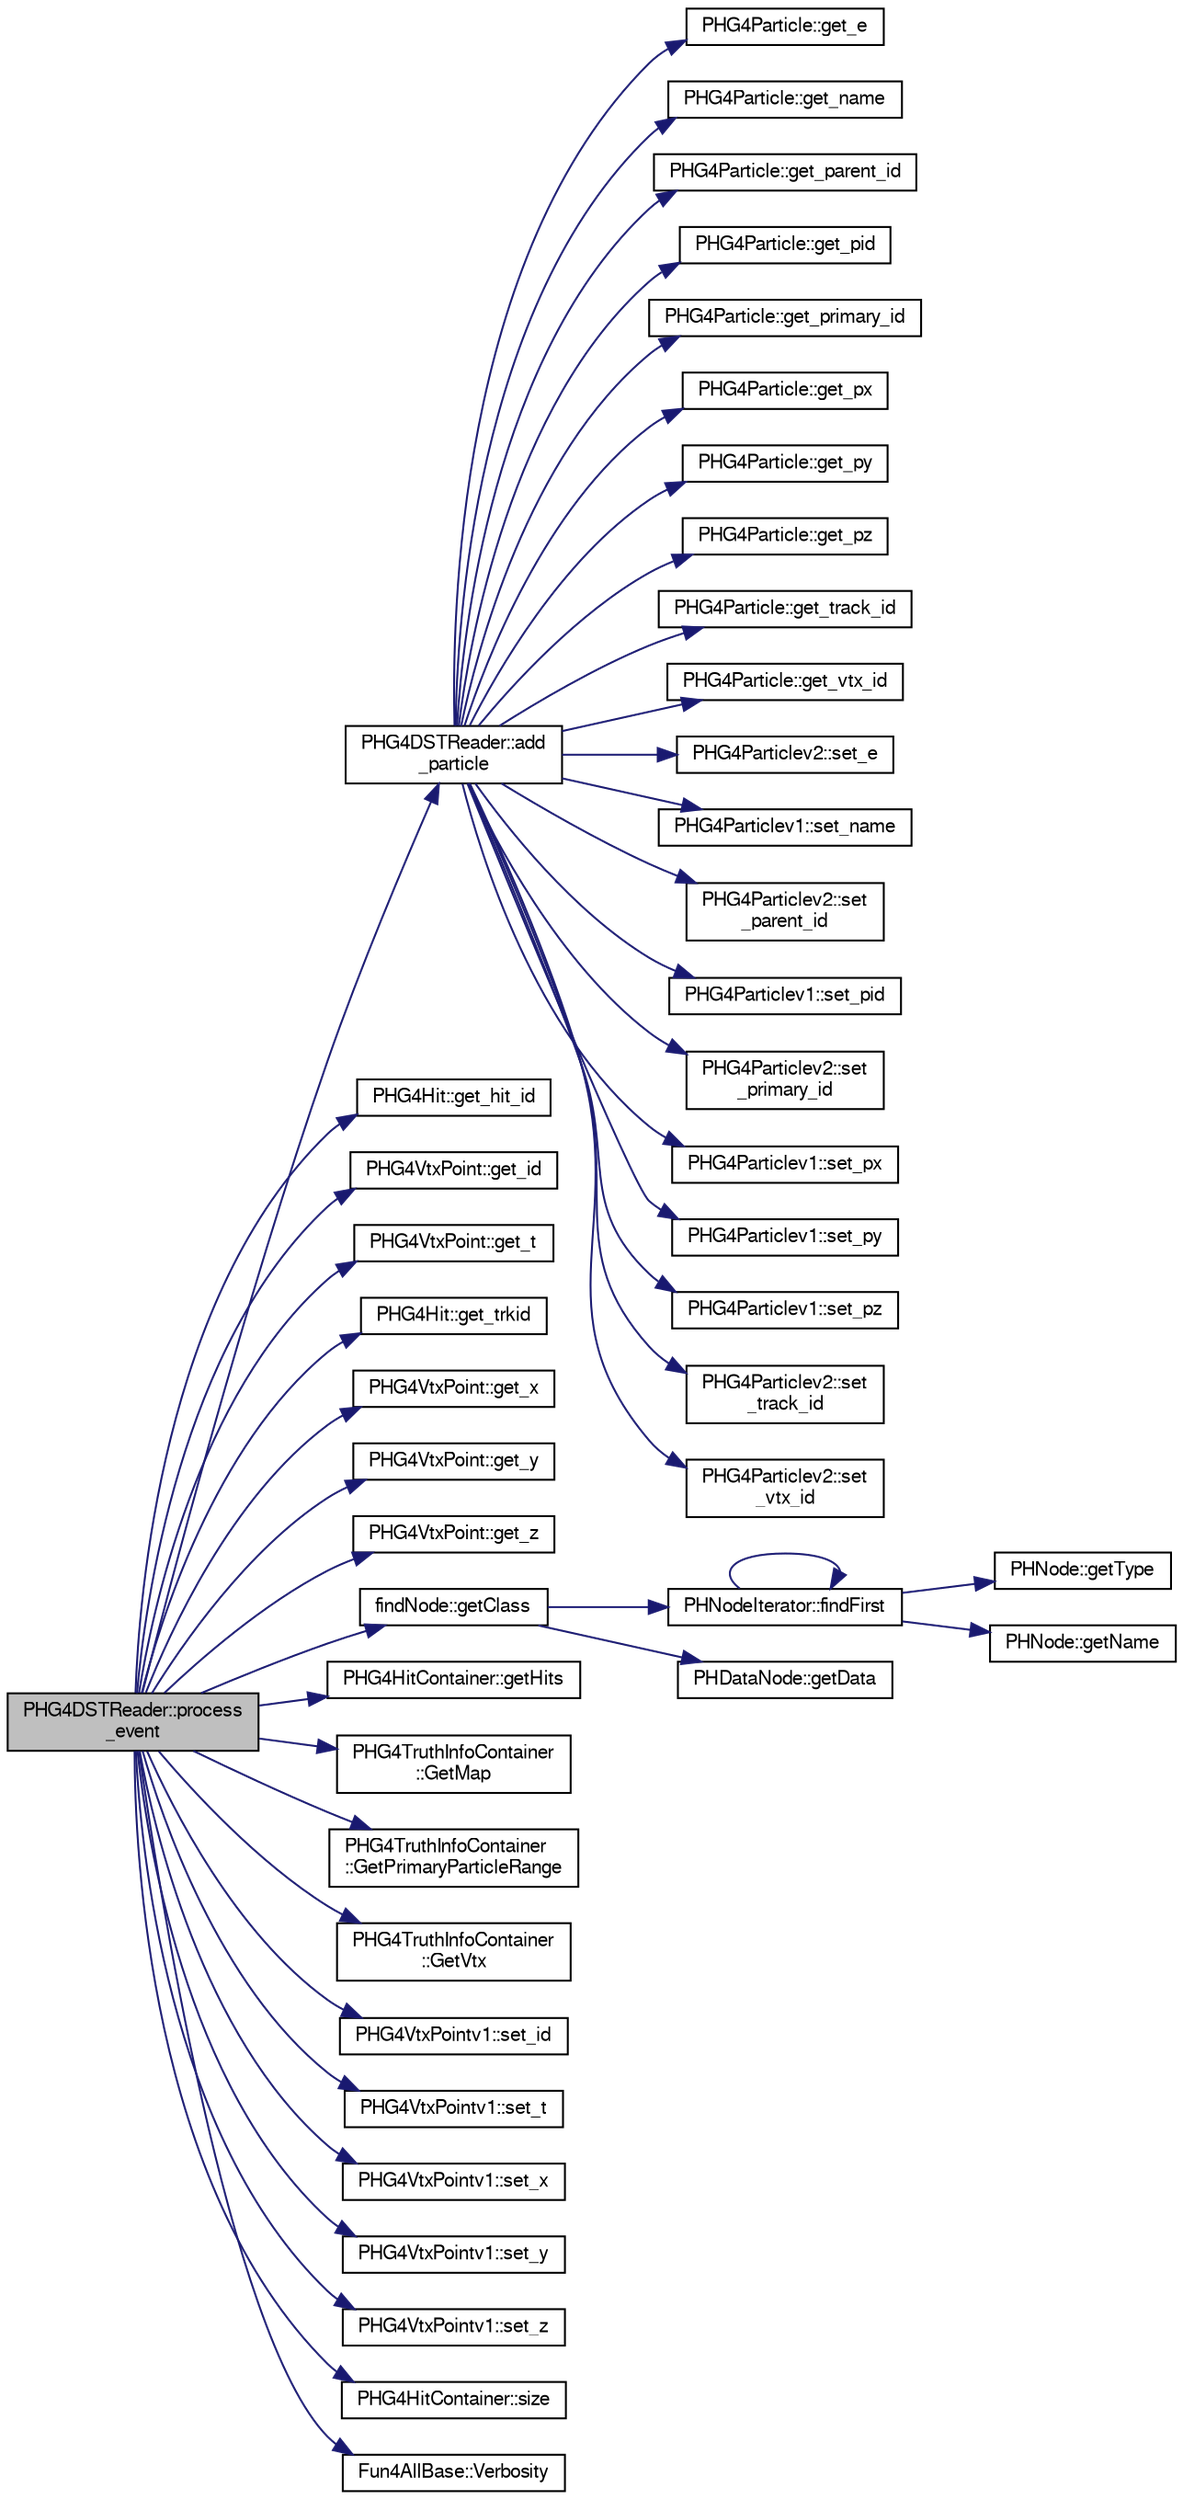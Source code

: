 digraph "PHG4DSTReader::process_event"
{
  bgcolor="transparent";
  edge [fontname="FreeSans",fontsize="10",labelfontname="FreeSans",labelfontsize="10"];
  node [fontname="FreeSans",fontsize="10",shape=record];
  rankdir="LR";
  Node1 [label="PHG4DSTReader::process\l_event",height=0.2,width=0.4,color="black", fillcolor="grey75", style="filled" fontcolor="black"];
  Node1 -> Node2 [color="midnightblue",fontsize="10",style="solid",fontname="FreeSans"];
  Node2 [label="PHG4DSTReader::add\l_particle",height=0.2,width=0.4,color="black",URL="$d4/dc9/classPHG4DSTReader.html#a800782dd1b7ce1294a4760d71f609708",tooltip="add a particle and associated vertex if _save_vertex "];
  Node2 -> Node3 [color="midnightblue",fontsize="10",style="solid",fontname="FreeSans"];
  Node3 [label="PHG4Particle::get_e",height=0.2,width=0.4,color="black",URL="$de/dc9/classPHG4Particle.html#ac4a56068140437bf45a67dae571cae48"];
  Node2 -> Node4 [color="midnightblue",fontsize="10",style="solid",fontname="FreeSans"];
  Node4 [label="PHG4Particle::get_name",height=0.2,width=0.4,color="black",URL="$de/dc9/classPHG4Particle.html#aaf95cb29207cce8188669625f7287471"];
  Node2 -> Node5 [color="midnightblue",fontsize="10",style="solid",fontname="FreeSans"];
  Node5 [label="PHG4Particle::get_parent_id",height=0.2,width=0.4,color="black",URL="$de/dc9/classPHG4Particle.html#aefb22aefc07d013f8ec9bee4f02fb7b2"];
  Node2 -> Node6 [color="midnightblue",fontsize="10",style="solid",fontname="FreeSans"];
  Node6 [label="PHG4Particle::get_pid",height=0.2,width=0.4,color="black",URL="$de/dc9/classPHG4Particle.html#a474033dbd058eea155c71fc4d17aaf4d"];
  Node2 -> Node7 [color="midnightblue",fontsize="10",style="solid",fontname="FreeSans"];
  Node7 [label="PHG4Particle::get_primary_id",height=0.2,width=0.4,color="black",URL="$de/dc9/classPHG4Particle.html#a057540307b3af50a74b4d40d7edd8dfb"];
  Node2 -> Node8 [color="midnightblue",fontsize="10",style="solid",fontname="FreeSans"];
  Node8 [label="PHG4Particle::get_px",height=0.2,width=0.4,color="black",URL="$de/dc9/classPHG4Particle.html#a44b98bfd72a04825791d1e4c4cb150a1"];
  Node2 -> Node9 [color="midnightblue",fontsize="10",style="solid",fontname="FreeSans"];
  Node9 [label="PHG4Particle::get_py",height=0.2,width=0.4,color="black",URL="$de/dc9/classPHG4Particle.html#a3df4379f9e46224a8cca7f86c11e99e5"];
  Node2 -> Node10 [color="midnightblue",fontsize="10",style="solid",fontname="FreeSans"];
  Node10 [label="PHG4Particle::get_pz",height=0.2,width=0.4,color="black",URL="$de/dc9/classPHG4Particle.html#a533e9bda40b15f62802b187e6a743e74"];
  Node2 -> Node11 [color="midnightblue",fontsize="10",style="solid",fontname="FreeSans"];
  Node11 [label="PHG4Particle::get_track_id",height=0.2,width=0.4,color="black",URL="$de/dc9/classPHG4Particle.html#ac29b72a8cdeebc0754b6dd42b0cfab86"];
  Node2 -> Node12 [color="midnightblue",fontsize="10",style="solid",fontname="FreeSans"];
  Node12 [label="PHG4Particle::get_vtx_id",height=0.2,width=0.4,color="black",URL="$de/dc9/classPHG4Particle.html#a02ca717804f76c532efaf6d1cdebda3e"];
  Node2 -> Node13 [color="midnightblue",fontsize="10",style="solid",fontname="FreeSans"];
  Node13 [label="PHG4Particlev2::set_e",height=0.2,width=0.4,color="black",URL="$d1/db9/classPHG4Particlev2.html#a8ad25e8ee0a77defc29463ae47a11739"];
  Node2 -> Node14 [color="midnightblue",fontsize="10",style="solid",fontname="FreeSans"];
  Node14 [label="PHG4Particlev1::set_name",height=0.2,width=0.4,color="black",URL="$d1/d42/classPHG4Particlev1.html#aa3497c5d525870090b3c44caaacc5286"];
  Node2 -> Node15 [color="midnightblue",fontsize="10",style="solid",fontname="FreeSans"];
  Node15 [label="PHG4Particlev2::set\l_parent_id",height=0.2,width=0.4,color="black",URL="$d1/db9/classPHG4Particlev2.html#a3f84bfc6904c61ab40290953040ecc63"];
  Node2 -> Node16 [color="midnightblue",fontsize="10",style="solid",fontname="FreeSans"];
  Node16 [label="PHG4Particlev1::set_pid",height=0.2,width=0.4,color="black",URL="$d1/d42/classPHG4Particlev1.html#a7d464a9092cef5d06e2added6d587bad"];
  Node2 -> Node17 [color="midnightblue",fontsize="10",style="solid",fontname="FreeSans"];
  Node17 [label="PHG4Particlev2::set\l_primary_id",height=0.2,width=0.4,color="black",URL="$d1/db9/classPHG4Particlev2.html#a0f401ff086803054fda56b8cedc12a61"];
  Node2 -> Node18 [color="midnightblue",fontsize="10",style="solid",fontname="FreeSans"];
  Node18 [label="PHG4Particlev1::set_px",height=0.2,width=0.4,color="black",URL="$d1/d42/classPHG4Particlev1.html#aa07b8c93df3398457b73ed567e2ae881"];
  Node2 -> Node19 [color="midnightblue",fontsize="10",style="solid",fontname="FreeSans"];
  Node19 [label="PHG4Particlev1::set_py",height=0.2,width=0.4,color="black",URL="$d1/d42/classPHG4Particlev1.html#ab246ba478bfb4904a3f879001cdde566"];
  Node2 -> Node20 [color="midnightblue",fontsize="10",style="solid",fontname="FreeSans"];
  Node20 [label="PHG4Particlev1::set_pz",height=0.2,width=0.4,color="black",URL="$d1/d42/classPHG4Particlev1.html#a7e38e4443363909f61a9314512788d3e"];
  Node2 -> Node21 [color="midnightblue",fontsize="10",style="solid",fontname="FreeSans"];
  Node21 [label="PHG4Particlev2::set\l_track_id",height=0.2,width=0.4,color="black",URL="$d1/db9/classPHG4Particlev2.html#ad9de4ee1af6bb6af121ab82ba35d33c2"];
  Node2 -> Node22 [color="midnightblue",fontsize="10",style="solid",fontname="FreeSans"];
  Node22 [label="PHG4Particlev2::set\l_vtx_id",height=0.2,width=0.4,color="black",URL="$d1/db9/classPHG4Particlev2.html#ae2f926420efce0ff9aeed655aceef898"];
  Node1 -> Node23 [color="midnightblue",fontsize="10",style="solid",fontname="FreeSans"];
  Node23 [label="PHG4Hit::get_hit_id",height=0.2,width=0.4,color="black",URL="$d3/d9e/classPHG4Hit.html#acea6b2f3763d899e4de3765b9b5c6e51"];
  Node1 -> Node24 [color="midnightblue",fontsize="10",style="solid",fontname="FreeSans"];
  Node24 [label="PHG4VtxPoint::get_id",height=0.2,width=0.4,color="black",URL="$d6/d81/classPHG4VtxPoint.html#abd6cd30899c23d90bad06005d977b2f9"];
  Node1 -> Node25 [color="midnightblue",fontsize="10",style="solid",fontname="FreeSans"];
  Node25 [label="PHG4VtxPoint::get_t",height=0.2,width=0.4,color="black",URL="$d6/d81/classPHG4VtxPoint.html#a2625f27dc211895d27512cfa089eb631"];
  Node1 -> Node26 [color="midnightblue",fontsize="10",style="solid",fontname="FreeSans"];
  Node26 [label="PHG4Hit::get_trkid",height=0.2,width=0.4,color="black",URL="$d3/d9e/classPHG4Hit.html#ac19cdd97dbd9b8154b8012ec0de01f76"];
  Node1 -> Node27 [color="midnightblue",fontsize="10",style="solid",fontname="FreeSans"];
  Node27 [label="PHG4VtxPoint::get_x",height=0.2,width=0.4,color="black",URL="$d6/d81/classPHG4VtxPoint.html#a9f885c1b879a2f1d6299b07801210a1d"];
  Node1 -> Node28 [color="midnightblue",fontsize="10",style="solid",fontname="FreeSans"];
  Node28 [label="PHG4VtxPoint::get_y",height=0.2,width=0.4,color="black",URL="$d6/d81/classPHG4VtxPoint.html#a2073b3294f78491a2124aea6c436d6a8"];
  Node1 -> Node29 [color="midnightblue",fontsize="10",style="solid",fontname="FreeSans"];
  Node29 [label="PHG4VtxPoint::get_z",height=0.2,width=0.4,color="black",URL="$d6/d81/classPHG4VtxPoint.html#ae26c6d111c93795d64e3571b6f306ef9"];
  Node1 -> Node30 [color="midnightblue",fontsize="10",style="solid",fontname="FreeSans"];
  Node30 [label="findNode::getClass",height=0.2,width=0.4,color="black",URL="$da/dc3/namespacefindNode.html#af4793f47e215cb6b0d51e0a9303a4382"];
  Node30 -> Node31 [color="midnightblue",fontsize="10",style="solid",fontname="FreeSans"];
  Node31 [label="PHNodeIterator::findFirst",height=0.2,width=0.4,color="black",URL="$d5/d07/classPHNodeIterator.html#aea98bf8619af59b1212a94fb32106baa"];
  Node31 -> Node32 [color="midnightblue",fontsize="10",style="solid",fontname="FreeSans"];
  Node32 [label="PHNode::getType",height=0.2,width=0.4,color="black",URL="$dc/d82/classPHNode.html#a4ab1f90aed955a652813bfe377087bda"];
  Node31 -> Node33 [color="midnightblue",fontsize="10",style="solid",fontname="FreeSans"];
  Node33 [label="PHNode::getName",height=0.2,width=0.4,color="black",URL="$dc/d82/classPHNode.html#aca3576f926a4401eddc3d88bf0ce0de3"];
  Node31 -> Node31 [color="midnightblue",fontsize="10",style="solid",fontname="FreeSans"];
  Node30 -> Node34 [color="midnightblue",fontsize="10",style="solid",fontname="FreeSans"];
  Node34 [label="PHDataNode::getData",height=0.2,width=0.4,color="black",URL="$d1/d3e/classPHDataNode.html#a1f3b856fd3ce165047be8aa97f4ab9f3"];
  Node1 -> Node35 [color="midnightblue",fontsize="10",style="solid",fontname="FreeSans"];
  Node35 [label="PHG4HitContainer::getHits",height=0.2,width=0.4,color="black",URL="$d4/d30/classPHG4HitContainer.html#aec01041c4b9347f93832704e142b2439",tooltip="return all hits matching a given detid "];
  Node1 -> Node36 [color="midnightblue",fontsize="10",style="solid",fontname="FreeSans"];
  Node36 [label="PHG4TruthInfoContainer\l::GetMap",height=0.2,width=0.4,color="black",URL="$da/d6c/classPHG4TruthInfoContainer.html#a648001d19f469993ee0ff7901273c533",tooltip="Get the Particle Map storage. "];
  Node1 -> Node37 [color="midnightblue",fontsize="10",style="solid",fontname="FreeSans"];
  Node37 [label="PHG4TruthInfoContainer\l::GetPrimaryParticleRange",height=0.2,width=0.4,color="black",URL="$da/d6c/classPHG4TruthInfoContainer.html#a2817b4438bb80cacb28f457975342cf2"];
  Node1 -> Node38 [color="midnightblue",fontsize="10",style="solid",fontname="FreeSans"];
  Node38 [label="PHG4TruthInfoContainer\l::GetVtx",height=0.2,width=0.4,color="black",URL="$da/d6c/classPHG4TruthInfoContainer.html#a5f3f30ff74c7397069c6f0041849b53c"];
  Node1 -> Node39 [color="midnightblue",fontsize="10",style="solid",fontname="FreeSans"];
  Node39 [label="PHG4VtxPointv1::set_id",height=0.2,width=0.4,color="black",URL="$d5/dff/classPHG4VtxPointv1.html#af5f518b78cdeeda2a69cbfc1673ee5b1"];
  Node1 -> Node40 [color="midnightblue",fontsize="10",style="solid",fontname="FreeSans"];
  Node40 [label="PHG4VtxPointv1::set_t",height=0.2,width=0.4,color="black",URL="$d5/dff/classPHG4VtxPointv1.html#a61dfae608bcd721e258dee0dfee5f16d"];
  Node1 -> Node41 [color="midnightblue",fontsize="10",style="solid",fontname="FreeSans"];
  Node41 [label="PHG4VtxPointv1::set_x",height=0.2,width=0.4,color="black",URL="$d5/dff/classPHG4VtxPointv1.html#ab727308767afa0ba48f625dfb8f7f424"];
  Node1 -> Node42 [color="midnightblue",fontsize="10",style="solid",fontname="FreeSans"];
  Node42 [label="PHG4VtxPointv1::set_y",height=0.2,width=0.4,color="black",URL="$d5/dff/classPHG4VtxPointv1.html#a4db124c24ebfe2b39c1620c9742c5cc1"];
  Node1 -> Node43 [color="midnightblue",fontsize="10",style="solid",fontname="FreeSans"];
  Node43 [label="PHG4VtxPointv1::set_z",height=0.2,width=0.4,color="black",URL="$d5/dff/classPHG4VtxPointv1.html#aab4a6b05c1b526dfc786fe17adc68ae2"];
  Node1 -> Node44 [color="midnightblue",fontsize="10",style="solid",fontname="FreeSans"];
  Node44 [label="PHG4HitContainer::size",height=0.2,width=0.4,color="black",URL="$d4/d30/classPHG4HitContainer.html#a516cd69a4ce8570252cd9bd7dafcc35a"];
  Node1 -> Node45 [color="midnightblue",fontsize="10",style="solid",fontname="FreeSans"];
  Node45 [label="Fun4AllBase::Verbosity",height=0.2,width=0.4,color="black",URL="$d5/dec/classFun4AllBase.html#a8a5c77a92bdac6bc043476e132379a40",tooltip="Gets the verbosity of this module. "];
}
